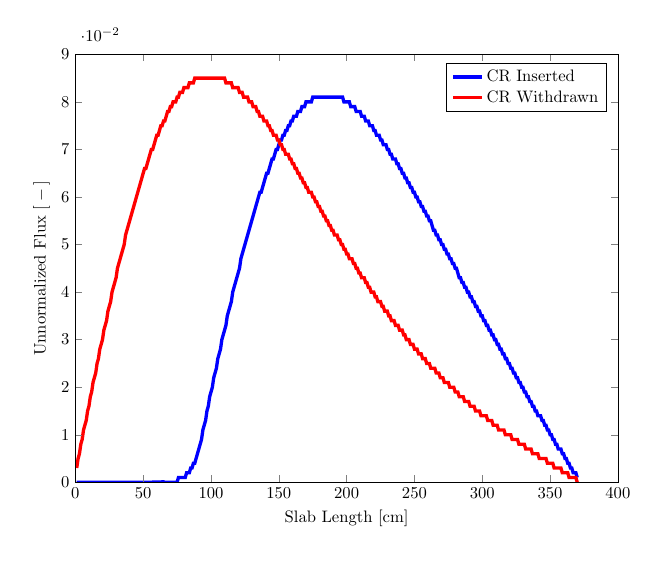\begin{tikzpicture}[scale=0.6]

\begin{axis}[%
tick label style={/pgf/number format/fixed},
scale only axis,
width=4.521in,
height=3.566in,
xmin=0, xmax=400,
ymin=0, ymax=0.09,
xlabel={Slab Length [cm]},
ylabel={$\text{Unnormalized Flux [}-\text{]}$},
axis on top,
legend entries={CR Inserted,CR Withdrawn},
legend style={nodes=right}]
\addplot [
color=blue,
solid,
line width = 2.0pt
]
coordinates{
 (1,1.535e-009)(2,2.274e-009)(3,3.074e-009)(4,3.956e-009)(5,4.942e-009)(6,6.059e-009)(7,7.337e-009)(8,8.809e-009)(9,1.051e-008)(10,1.25e-008)(11,1.481e-008)(12,1.752e-008)(13,2.069e-008)(14,2.441e-008)(15,2.878e-008)(16,3.391e-008)(17,3.994e-008)(18,4.703e-008)(19,5.536e-008)(20,6.516e-008)(21,7.668e-008)(22,9.024e-008)(23,1.062e-007)(24,1.25e-007)(25,1.47e-007)(26,1.73e-007)(27,2.035e-007)(28,2.395e-007)(29,2.818e-007)(30,3.315e-007)(31,3.901e-007)(32,4.589e-007)(33,5.4e-007)(34,6.353e-007)(35,7.475e-007)(36,8.795e-007)(37,1.035e-006)(38,1.217e-006)(39,1.432e-006)(40,1.685e-006)(41,1.983e-006)(42,2.333e-006)(43,2.745e-006)(44,3.229e-006)(45,3.8e-006)(46,4.471e-006)(47,5.26e-006)(48,6.189e-006)(49,7.281e-006)(50,8.567e-006)(51,1.008e-005)(52,1.186e-005)(53,1.395e-005)(54,1.642e-005)(55,1.931e-005)(56,2.272e-005)(57,2.674e-005)(58,3.146e-005)(59,3.701e-005)(60,4.355e-005)(61,5.124e-005)(62,6.028e-005)(63,7.092e-005)(64,8.345e-005)(65,9.818e-005)(66,0.0)(67,0.0)(68,0.0)(69,0.0)(70,0.0)(71,0.0)(72,0.0)(73,0.0)(74,0.0)(75,0.0)(76,0.001)(77,0.001)(78,0.001)(79,0.001)(80,0.001)(81,0.001)(82,0.002)(83,0.002)(84,0.002)(85,0.003)(86,0.003)(87,0.004)(88,0.004)(89,0.005)(90,0.006)(91,0.007)(92,0.008)(93,0.009)(94,0.011)(95,0.012)(96,0.013)(97,0.015)(98,0.016)(99,0.018)(100,0.019)(101,0.02)(102,0.022)(103,0.023)(104,0.024)(105,0.026)(106,0.027)(107,0.028)(108,0.03)(109,0.031)(110,0.032)(111,0.033)(112,0.035)(113,0.036)(114,0.037)(115,0.038)(116,0.04)(117,0.041)(118,0.042)(119,0.043)(120,0.044)(121,0.045)(122,0.047)(123,0.048)(124,0.049)(125,0.05)(126,0.051)(127,0.052)(128,0.053)(129,0.054)(130,0.055)(131,0.056)(132,0.057)(133,0.058)(134,0.059)(135,0.06)(136,0.061)(137,0.061)(138,0.062)(139,0.063)(140,0.064)(141,0.065)(142,0.065)(143,0.066)(144,0.067)(145,0.068)(146,0.068)(147,0.069)(148,0.07)(149,0.07)(150,0.071)(151,0.072)(152,0.072)(153,0.073)(154,0.073)(155,0.074)(156,0.074)(157,0.075)(158,0.075)(159,0.076)(160,0.076)(161,0.077)(162,0.077)(163,0.077)(164,0.078)(165,0.078)(166,0.078)(167,0.079)(168,0.079)(169,0.079)(170,0.08)(171,0.08)(172,0.08)(173,0.08)(174,0.08)(175,0.081)(176,0.081)(177,0.081)(178,0.081)(179,0.081)(180,0.081)(181,0.081)(182,0.081)(183,0.081)(184,0.081)(185,0.081)(186,0.081)(187,0.081)(188,0.081)(189,0.081)(190,0.081)(191,0.081)(192,0.081)(193,0.081)(194,0.081)(195,0.081)(196,0.081)(197,0.081)(198,0.08)(199,0.08)(200,0.08)(201,0.08)(202,0.08)(203,0.079)(204,0.079)(205,0.079)(206,0.079)(207,0.078)(208,0.078)(209,0.078)(210,0.078)(211,0.077)(212,0.077)(213,0.077)(214,0.076)(215,0.076)(216,0.076)(217,0.075)(218,0.075)(219,0.075)(220,0.074)(221,0.074)(222,0.073)(223,0.073)(224,0.073)(225,0.072)(226,0.072)(227,0.071)(228,0.071)(229,0.071)(230,0.07)(231,0.07)(232,0.069)(233,0.069)(234,0.068)(235,0.068)(236,0.068)(237,0.067)(238,0.067)(239,0.066)(240,0.066)(241,0.065)(242,0.065)(243,0.064)(244,0.064)(245,0.063)(246,0.063)(247,0.062)(248,0.062)(249,0.061)(250,0.061)(251,0.06)(252,0.06)(253,0.059)(254,0.059)(255,0.058)(256,0.058)(257,0.057)(258,0.057)(259,0.056)(260,0.056)(261,0.055)(262,0.055)(263,0.054)(264,0.053)(265,0.053)(266,0.052)(267,0.052)(268,0.051)(269,0.051)(270,0.05)(271,0.05)(272,0.049)(273,0.049)(274,0.048)(275,0.048)(276,0.047)(277,0.047)(278,0.046)(279,0.046)(280,0.045)(281,0.045)(282,0.044)(283,0.043)(284,0.043)(285,0.042)(286,0.042)(287,0.041)(288,0.041)(289,0.04)(290,0.04)(291,0.039)(292,0.039)(293,0.038)(294,0.038)(295,0.037)(296,0.037)(297,0.036)(298,0.036)(299,0.035)(300,0.035)(301,0.034)(302,0.034)(303,0.033)(304,0.033)(305,0.032)(306,0.032)(307,0.031)(308,0.031)(309,0.03)(310,0.03)(311,0.029)(312,0.029)(313,0.028)(314,0.028)(315,0.027)(316,0.027)(317,0.026)(318,0.026)(319,0.025)(320,0.025)(321,0.024)(322,0.024)(323,0.023)(324,0.023)(325,0.022)(326,0.022)(327,0.021)(328,0.021)(329,0.02)(330,0.02)(331,0.019)(332,0.019)(333,0.018)(334,0.018)(335,0.017)(336,0.017)(337,0.016)(338,0.016)(339,0.015)(340,0.015)(341,0.014)(342,0.014)(343,0.014)(344,0.013)(345,0.013)(346,0.012)(347,0.012)(348,0.011)(349,0.011)(350,0.01)(351,0.01)(352,0.009)(353,0.009)(354,0.008)(355,0.008)(356,0.007)(357,0.007)(358,0.007)(359,0.006)(360,0.006)(361,0.005)(362,0.005)(363,0.004)(364,0.004)(365,0.003)(366,0.003)(367,0.002)(368,0.002)(369,0.002)(370,0.001) 
};

\addplot [
color=red,
solid,
line width = 2.0pt
]
coordinates{
 (1,0.003)(2,0.005)(3,0.006)(4,0.008)(5,0.009)(6,0.011)(7,0.012)(8,0.013)(9,0.015)(10,0.016)(11,0.018)(12,0.019)(13,0.021)(14,0.022)(15,0.023)(16,0.025)(17,0.026)(18,0.028)(19,0.029)(20,0.03)(21,0.032)(22,0.033)(23,0.034)(24,0.036)(25,0.037)(26,0.038)(27,0.04)(28,0.041)(29,0.042)(30,0.043)(31,0.045)(32,0.046)(33,0.047)(34,0.048)(35,0.049)(36,0.05)(37,0.052)(38,0.053)(39,0.054)(40,0.055)(41,0.056)(42,0.057)(43,0.058)(44,0.059)(45,0.06)(46,0.061)(47,0.062)(48,0.063)(49,0.064)(50,0.065)(51,0.066)(52,0.066)(53,0.067)(54,0.068)(55,0.069)(56,0.07)(57,0.07)(58,0.071)(59,0.072)(60,0.073)(61,0.073)(62,0.074)(63,0.075)(64,0.075)(65,0.076)(66,0.076)(67,0.077)(68,0.078)(69,0.078)(70,0.079)(71,0.079)(72,0.08)(73,0.08)(74,0.08)(75,0.081)(76,0.081)(77,0.082)(78,0.082)(79,0.082)(80,0.083)(81,0.083)(82,0.083)(83,0.083)(84,0.084)(85,0.084)(86,0.084)(87,0.084)(88,0.085)(89,0.085)(90,0.085)(91,0.085)(92,0.085)(93,0.085)(94,0.085)(95,0.085)(96,0.085)(97,0.085)(98,0.085)(99,0.085)(100,0.085)(101,0.085)(102,0.085)(103,0.085)(104,0.085)(105,0.085)(106,0.085)(107,0.085)(108,0.085)(109,0.085)(110,0.085)(111,0.084)(112,0.084)(113,0.084)(114,0.084)(115,0.084)(116,0.083)(117,0.083)(118,0.083)(119,0.083)(120,0.083)(121,0.082)(122,0.082)(123,0.082)(124,0.081)(125,0.081)(126,0.081)(127,0.081)(128,0.08)(129,0.08)(130,0.08)(131,0.079)(132,0.079)(133,0.079)(134,0.078)(135,0.078)(136,0.077)(137,0.077)(138,0.077)(139,0.076)(140,0.076)(141,0.076)(142,0.075)(143,0.075)(144,0.074)(145,0.074)(146,0.073)(147,0.073)(148,0.073)(149,0.072)(150,0.072)(151,0.071)(152,0.071)(153,0.07)(154,0.07)(155,0.069)(156,0.069)(157,0.069)(158,0.068)(159,0.068)(160,0.067)(161,0.067)(162,0.066)(163,0.066)(164,0.065)(165,0.065)(166,0.064)(167,0.064)(168,0.063)(169,0.063)(170,0.062)(171,0.062)(172,0.061)(173,0.061)(174,0.061)(175,0.06)(176,0.06)(177,0.059)(178,0.059)(179,0.058)(180,0.058)(181,0.057)(182,0.057)(183,0.056)(184,0.056)(185,0.055)(186,0.055)(187,0.054)(188,0.054)(189,0.053)(190,0.053)(191,0.052)(192,0.052)(193,0.052)(194,0.051)(195,0.051)(196,0.05)(197,0.05)(198,0.049)(199,0.049)(200,0.048)(201,0.048)(202,0.047)(203,0.047)(204,0.047)(205,0.046)(206,0.046)(207,0.045)(208,0.045)(209,0.044)(210,0.044)(211,0.043)(212,0.043)(213,0.043)(214,0.042)(215,0.042)(216,0.041)(217,0.041)(218,0.04)(219,0.04)(220,0.04)(221,0.039)(222,0.039)(223,0.038)(224,0.038)(225,0.038)(226,0.037)(227,0.037)(228,0.036)(229,0.036)(230,0.036)(231,0.035)(232,0.035)(233,0.034)(234,0.034)(235,0.034)(236,0.033)(237,0.033)(238,0.033)(239,0.032)(240,0.032)(241,0.032)(242,0.031)(243,0.031)(244,0.03)(245,0.03)(246,0.03)(247,0.029)(248,0.029)(249,0.029)(250,0.028)(251,0.028)(252,0.028)(253,0.027)(254,0.027)(255,0.027)(256,0.026)(257,0.026)(258,0.026)(259,0.025)(260,0.025)(261,0.025)(262,0.024)(263,0.024)(264,0.024)(265,0.024)(266,0.023)(267,0.023)(268,0.023)(269,0.022)(270,0.022)(271,0.022)(272,0.021)(273,0.021)(274,0.021)(275,0.021)(276,0.02)(277,0.02)(278,0.02)(279,0.02)(280,0.019)(281,0.019)(282,0.019)(283,0.018)(284,0.018)(285,0.018)(286,0.018)(287,0.017)(288,0.017)(289,0.017)(290,0.017)(291,0.016)(292,0.016)(293,0.016)(294,0.016)(295,0.015)(296,0.015)(297,0.015)(298,0.015)(299,0.014)(300,0.014)(301,0.014)(302,0.014)(303,0.014)(304,0.013)(305,0.013)(306,0.013)(307,0.013)(308,0.012)(309,0.012)(310,0.012)(311,0.012)(312,0.011)(313,0.011)(314,0.011)(315,0.011)(316,0.011)(317,0.01)(318,0.01)(319,0.01)(320,0.01)(321,0.01)(322,0.009)(323,0.009)(324,0.009)(325,0.009)(326,0.009)(327,0.008)(328,0.008)(329,0.008)(330,0.008)(331,0.008)(332,0.007)(333,0.007)(334,0.007)(335,0.007)(336,0.007)(337,0.006)(338,0.006)(339,0.006)(340,0.006)(341,0.006)(342,0.005)(343,0.005)(344,0.005)(345,0.005)(346,0.005)(347,0.005)(348,0.004)(349,0.004)(350,0.004)(351,0.004)(352,0.004)(353,0.003)(354,0.003)(355,0.003)(356,0.003)(357,0.003)(358,0.003)(359,0.002)(360,0.002)(361,0.002)(362,0.002)(363,0.002)(364,0.001)(365,0.001)(366,0.001)(367,0.001)(368,0.001)(369,0.001)(370,0.0) 
};

\end{axis}
\end{tikzpicture}

